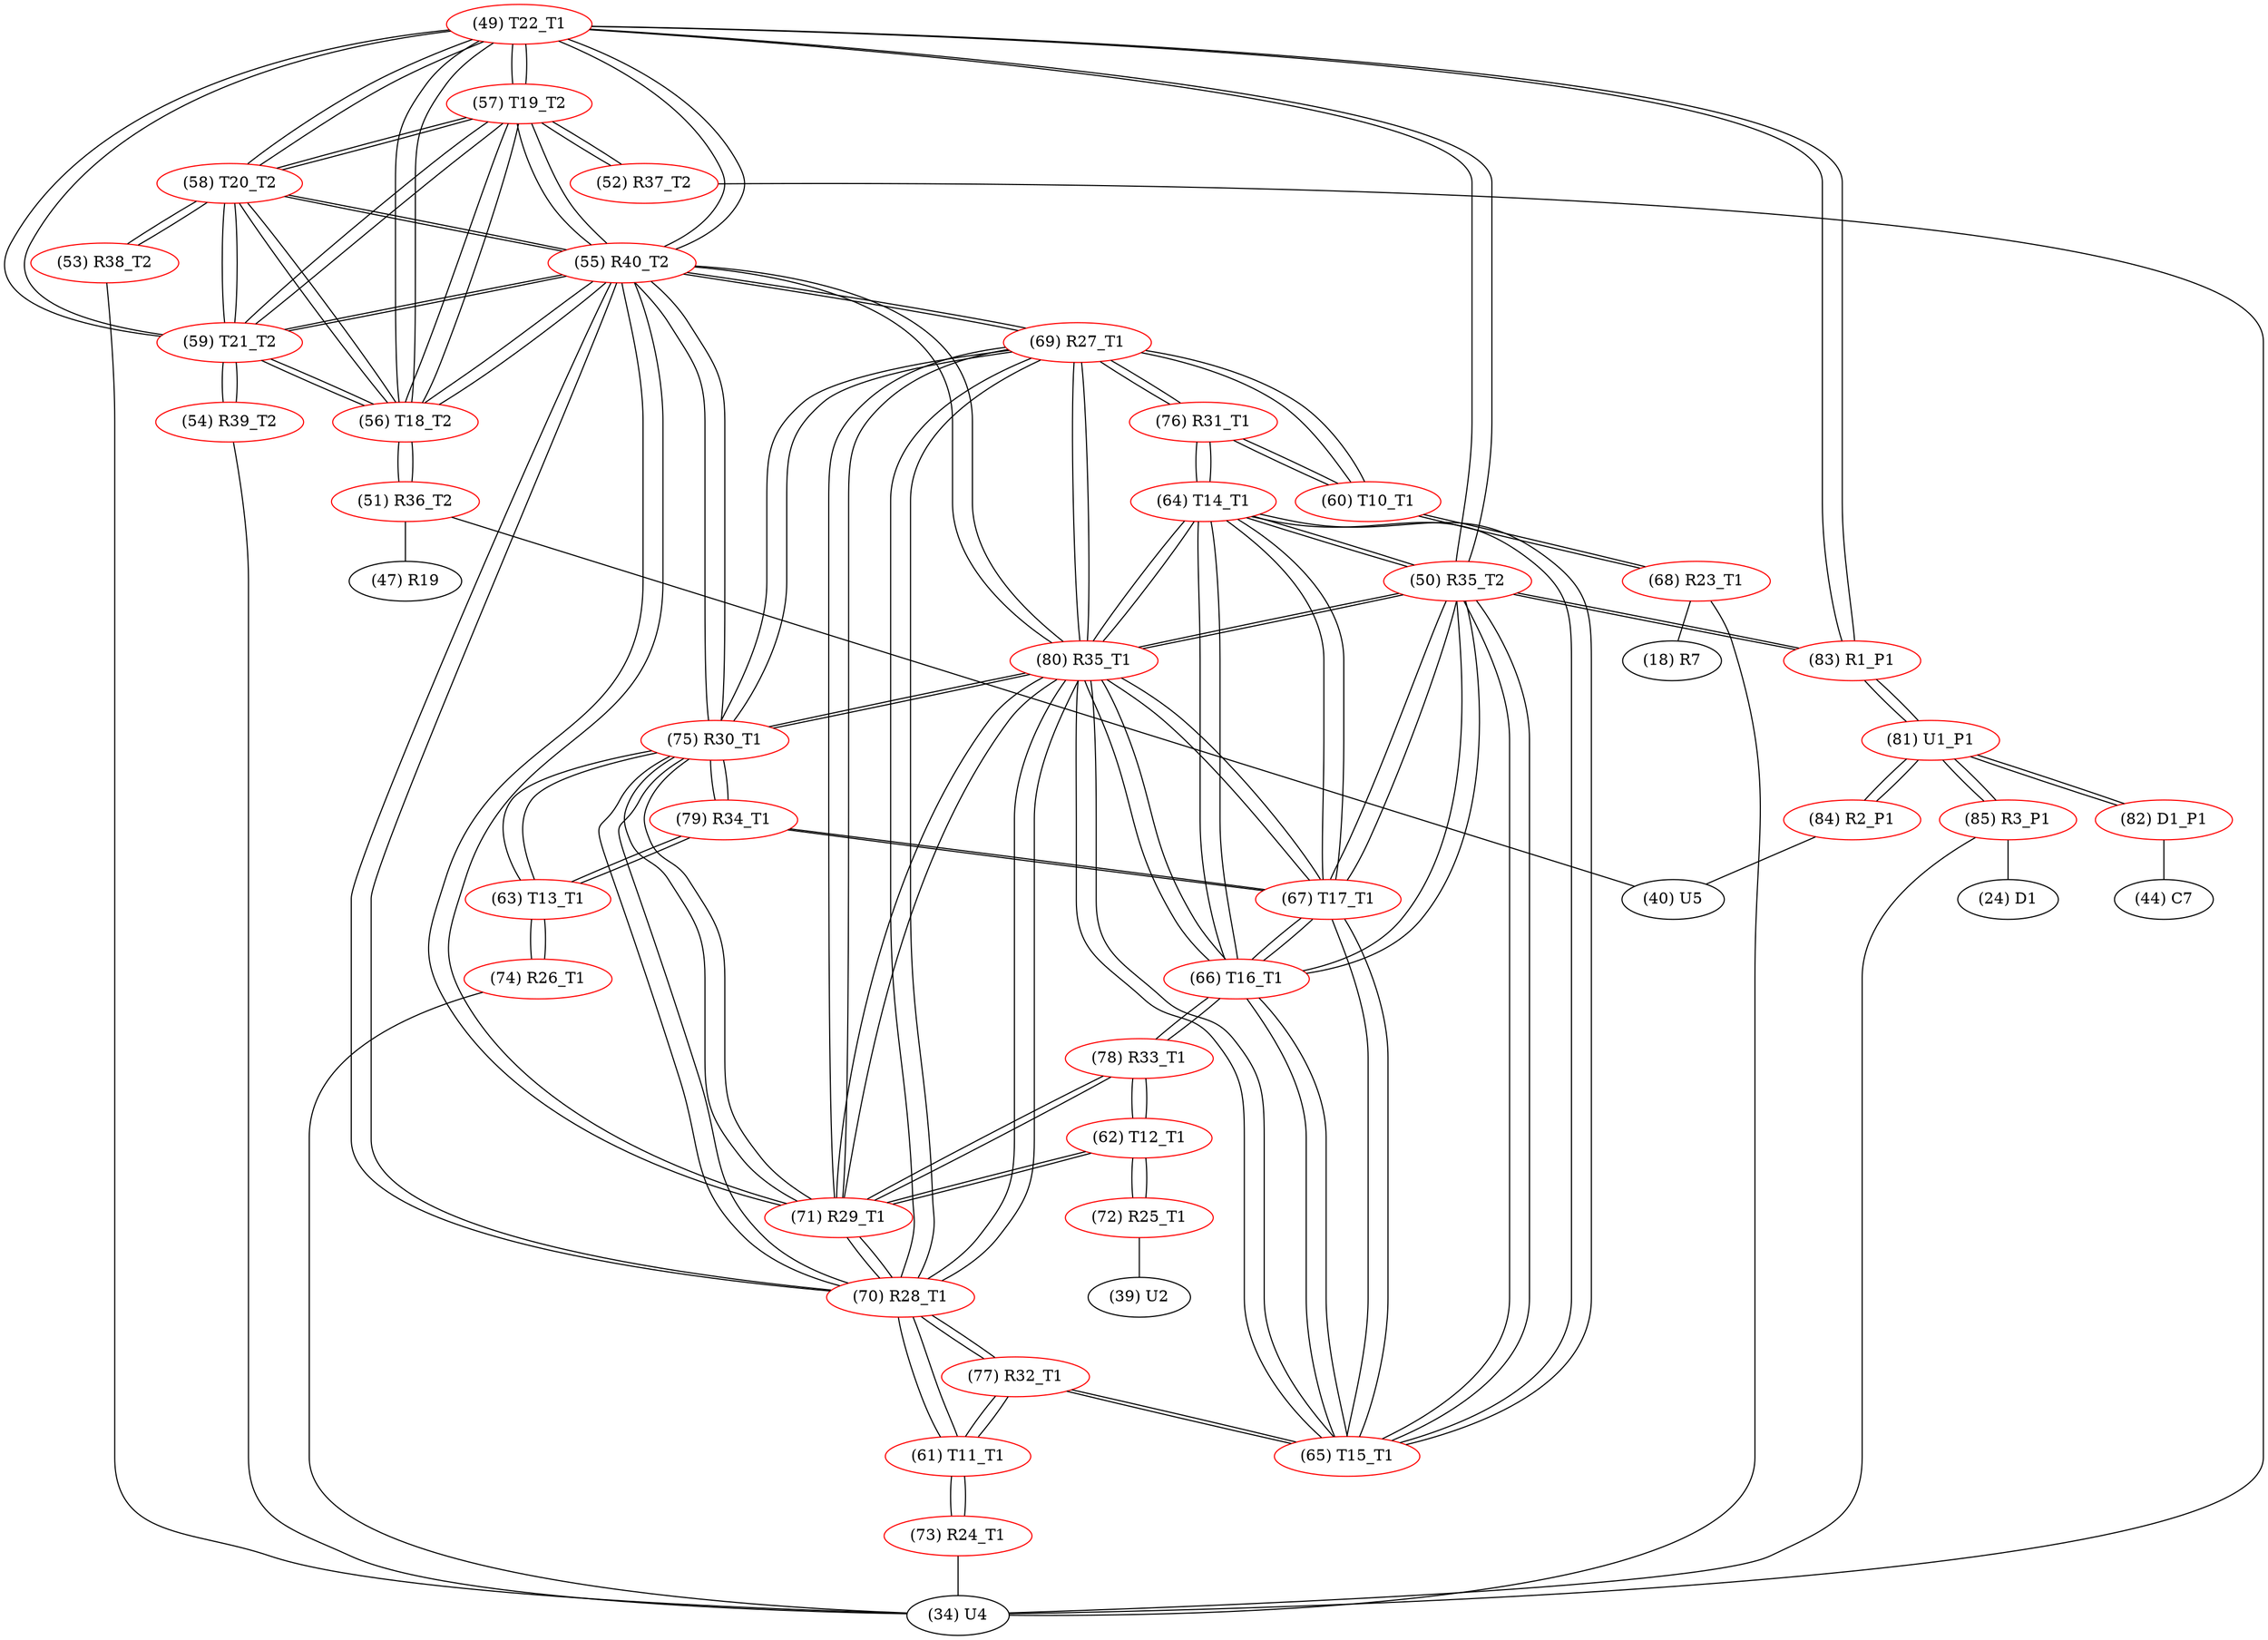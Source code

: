 graph {
	49 [label="(49) T22_T1" color=red]
	57 [label="(57) T19_T2"]
	58 [label="(58) T20_T2"]
	59 [label="(59) T21_T2"]
	56 [label="(56) T18_T2"]
	55 [label="(55) R40_T2"]
	83 [label="(83) R1_P1"]
	50 [label="(50) R35_T2"]
	50 [label="(50) R35_T2" color=red]
	65 [label="(65) T15_T1"]
	66 [label="(66) T16_T1"]
	64 [label="(64) T14_T1"]
	67 [label="(67) T17_T1"]
	80 [label="(80) R35_T1"]
	83 [label="(83) R1_P1"]
	49 [label="(49) T22_T1"]
	51 [label="(51) R36_T2" color=red]
	40 [label="(40) U5"]
	47 [label="(47) R19"]
	56 [label="(56) T18_T2"]
	52 [label="(52) R37_T2" color=red]
	34 [label="(34) U4"]
	57 [label="(57) T19_T2"]
	53 [label="(53) R38_T2" color=red]
	34 [label="(34) U4"]
	58 [label="(58) T20_T2"]
	54 [label="(54) R39_T2" color=red]
	34 [label="(34) U4"]
	59 [label="(59) T21_T2"]
	55 [label="(55) R40_T2" color=red]
	57 [label="(57) T19_T2"]
	58 [label="(58) T20_T2"]
	59 [label="(59) T21_T2"]
	49 [label="(49) T22_T1"]
	56 [label="(56) T18_T2"]
	71 [label="(71) R29_T1"]
	70 [label="(70) R28_T1"]
	75 [label="(75) R30_T1"]
	69 [label="(69) R27_T1"]
	80 [label="(80) R35_T1"]
	56 [label="(56) T18_T2" color=red]
	57 [label="(57) T19_T2"]
	58 [label="(58) T20_T2"]
	59 [label="(59) T21_T2"]
	49 [label="(49) T22_T1"]
	55 [label="(55) R40_T2"]
	51 [label="(51) R36_T2"]
	57 [label="(57) T19_T2" color=red]
	58 [label="(58) T20_T2"]
	59 [label="(59) T21_T2"]
	49 [label="(49) T22_T1"]
	56 [label="(56) T18_T2"]
	55 [label="(55) R40_T2"]
	52 [label="(52) R37_T2"]
	58 [label="(58) T20_T2" color=red]
	57 [label="(57) T19_T2"]
	59 [label="(59) T21_T2"]
	49 [label="(49) T22_T1"]
	56 [label="(56) T18_T2"]
	55 [label="(55) R40_T2"]
	53 [label="(53) R38_T2"]
	59 [label="(59) T21_T2" color=red]
	57 [label="(57) T19_T2"]
	58 [label="(58) T20_T2"]
	49 [label="(49) T22_T1"]
	56 [label="(56) T18_T2"]
	55 [label="(55) R40_T2"]
	54 [label="(54) R39_T2"]
	60 [label="(60) T10_T1" color=red]
	68 [label="(68) R23_T1"]
	69 [label="(69) R27_T1"]
	76 [label="(76) R31_T1"]
	61 [label="(61) T11_T1" color=red]
	73 [label="(73) R24_T1"]
	77 [label="(77) R32_T1"]
	70 [label="(70) R28_T1"]
	62 [label="(62) T12_T1" color=red]
	78 [label="(78) R33_T1"]
	71 [label="(71) R29_T1"]
	72 [label="(72) R25_T1"]
	63 [label="(63) T13_T1" color=red]
	75 [label="(75) R30_T1"]
	79 [label="(79) R34_T1"]
	74 [label="(74) R26_T1"]
	64 [label="(64) T14_T1" color=red]
	65 [label="(65) T15_T1"]
	66 [label="(66) T16_T1"]
	67 [label="(67) T17_T1"]
	50 [label="(50) R35_T2"]
	80 [label="(80) R35_T1"]
	76 [label="(76) R31_T1"]
	65 [label="(65) T15_T1" color=red]
	66 [label="(66) T16_T1"]
	64 [label="(64) T14_T1"]
	67 [label="(67) T17_T1"]
	50 [label="(50) R35_T2"]
	80 [label="(80) R35_T1"]
	77 [label="(77) R32_T1"]
	66 [label="(66) T16_T1" color=red]
	65 [label="(65) T15_T1"]
	64 [label="(64) T14_T1"]
	67 [label="(67) T17_T1"]
	50 [label="(50) R35_T2"]
	80 [label="(80) R35_T1"]
	78 [label="(78) R33_T1"]
	67 [label="(67) T17_T1" color=red]
	65 [label="(65) T15_T1"]
	66 [label="(66) T16_T1"]
	64 [label="(64) T14_T1"]
	50 [label="(50) R35_T2"]
	80 [label="(80) R35_T1"]
	79 [label="(79) R34_T1"]
	68 [label="(68) R23_T1" color=red]
	34 [label="(34) U4"]
	18 [label="(18) R7"]
	60 [label="(60) T10_T1"]
	69 [label="(69) R27_T1" color=red]
	55 [label="(55) R40_T2"]
	71 [label="(71) R29_T1"]
	70 [label="(70) R28_T1"]
	75 [label="(75) R30_T1"]
	80 [label="(80) R35_T1"]
	60 [label="(60) T10_T1"]
	76 [label="(76) R31_T1"]
	70 [label="(70) R28_T1" color=red]
	55 [label="(55) R40_T2"]
	71 [label="(71) R29_T1"]
	75 [label="(75) R30_T1"]
	69 [label="(69) R27_T1"]
	80 [label="(80) R35_T1"]
	77 [label="(77) R32_T1"]
	61 [label="(61) T11_T1"]
	71 [label="(71) R29_T1" color=red]
	55 [label="(55) R40_T2"]
	70 [label="(70) R28_T1"]
	75 [label="(75) R30_T1"]
	69 [label="(69) R27_T1"]
	80 [label="(80) R35_T1"]
	78 [label="(78) R33_T1"]
	62 [label="(62) T12_T1"]
	72 [label="(72) R25_T1" color=red]
	39 [label="(39) U2"]
	62 [label="(62) T12_T1"]
	73 [label="(73) R24_T1" color=red]
	34 [label="(34) U4"]
	61 [label="(61) T11_T1"]
	74 [label="(74) R26_T1" color=red]
	34 [label="(34) U4"]
	63 [label="(63) T13_T1"]
	75 [label="(75) R30_T1" color=red]
	55 [label="(55) R40_T2"]
	71 [label="(71) R29_T1"]
	70 [label="(70) R28_T1"]
	69 [label="(69) R27_T1"]
	80 [label="(80) R35_T1"]
	79 [label="(79) R34_T1"]
	63 [label="(63) T13_T1"]
	76 [label="(76) R31_T1" color=red]
	69 [label="(69) R27_T1"]
	60 [label="(60) T10_T1"]
	64 [label="(64) T14_T1"]
	77 [label="(77) R32_T1" color=red]
	65 [label="(65) T15_T1"]
	61 [label="(61) T11_T1"]
	70 [label="(70) R28_T1"]
	78 [label="(78) R33_T1" color=red]
	66 [label="(66) T16_T1"]
	62 [label="(62) T12_T1"]
	71 [label="(71) R29_T1"]
	79 [label="(79) R34_T1" color=red]
	67 [label="(67) T17_T1"]
	75 [label="(75) R30_T1"]
	63 [label="(63) T13_T1"]
	80 [label="(80) R35_T1" color=red]
	65 [label="(65) T15_T1"]
	66 [label="(66) T16_T1"]
	64 [label="(64) T14_T1"]
	67 [label="(67) T17_T1"]
	50 [label="(50) R35_T2"]
	55 [label="(55) R40_T2"]
	71 [label="(71) R29_T1"]
	70 [label="(70) R28_T1"]
	75 [label="(75) R30_T1"]
	69 [label="(69) R27_T1"]
	81 [label="(81) U1_P1" color=red]
	82 [label="(82) D1_P1"]
	84 [label="(84) R2_P1"]
	85 [label="(85) R3_P1"]
	83 [label="(83) R1_P1"]
	82 [label="(82) D1_P1" color=red]
	44 [label="(44) C7"]
	81 [label="(81) U1_P1"]
	83 [label="(83) R1_P1" color=red]
	49 [label="(49) T22_T1"]
	50 [label="(50) R35_T2"]
	81 [label="(81) U1_P1"]
	84 [label="(84) R2_P1" color=red]
	40 [label="(40) U5"]
	81 [label="(81) U1_P1"]
	85 [label="(85) R3_P1" color=red]
	24 [label="(24) D1"]
	34 [label="(34) U4"]
	81 [label="(81) U1_P1"]
	49 -- 57
	49 -- 58
	49 -- 59
	49 -- 56
	49 -- 55
	49 -- 83
	49 -- 50
	50 -- 65
	50 -- 66
	50 -- 64
	50 -- 67
	50 -- 80
	50 -- 83
	50 -- 49
	51 -- 40
	51 -- 47
	51 -- 56
	52 -- 34
	52 -- 57
	53 -- 34
	53 -- 58
	54 -- 34
	54 -- 59
	55 -- 57
	55 -- 58
	55 -- 59
	55 -- 49
	55 -- 56
	55 -- 71
	55 -- 70
	55 -- 75
	55 -- 69
	55 -- 80
	56 -- 57
	56 -- 58
	56 -- 59
	56 -- 49
	56 -- 55
	56 -- 51
	57 -- 58
	57 -- 59
	57 -- 49
	57 -- 56
	57 -- 55
	57 -- 52
	58 -- 57
	58 -- 59
	58 -- 49
	58 -- 56
	58 -- 55
	58 -- 53
	59 -- 57
	59 -- 58
	59 -- 49
	59 -- 56
	59 -- 55
	59 -- 54
	60 -- 68
	60 -- 69
	60 -- 76
	61 -- 73
	61 -- 77
	61 -- 70
	62 -- 78
	62 -- 71
	62 -- 72
	63 -- 75
	63 -- 79
	63 -- 74
	64 -- 65
	64 -- 66
	64 -- 67
	64 -- 50
	64 -- 80
	64 -- 76
	65 -- 66
	65 -- 64
	65 -- 67
	65 -- 50
	65 -- 80
	65 -- 77
	66 -- 65
	66 -- 64
	66 -- 67
	66 -- 50
	66 -- 80
	66 -- 78
	67 -- 65
	67 -- 66
	67 -- 64
	67 -- 50
	67 -- 80
	67 -- 79
	68 -- 34
	68 -- 18
	68 -- 60
	69 -- 55
	69 -- 71
	69 -- 70
	69 -- 75
	69 -- 80
	69 -- 60
	69 -- 76
	70 -- 55
	70 -- 71
	70 -- 75
	70 -- 69
	70 -- 80
	70 -- 77
	70 -- 61
	71 -- 55
	71 -- 70
	71 -- 75
	71 -- 69
	71 -- 80
	71 -- 78
	71 -- 62
	72 -- 39
	72 -- 62
	73 -- 34
	73 -- 61
	74 -- 34
	74 -- 63
	75 -- 55
	75 -- 71
	75 -- 70
	75 -- 69
	75 -- 80
	75 -- 79
	75 -- 63
	76 -- 69
	76 -- 60
	76 -- 64
	77 -- 65
	77 -- 61
	77 -- 70
	78 -- 66
	78 -- 62
	78 -- 71
	79 -- 67
	79 -- 75
	79 -- 63
	80 -- 65
	80 -- 66
	80 -- 64
	80 -- 67
	80 -- 50
	80 -- 55
	80 -- 71
	80 -- 70
	80 -- 75
	80 -- 69
	81 -- 82
	81 -- 84
	81 -- 85
	81 -- 83
	82 -- 44
	82 -- 81
	83 -- 49
	83 -- 50
	83 -- 81
	84 -- 40
	84 -- 81
	85 -- 24
	85 -- 34
	85 -- 81
}